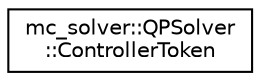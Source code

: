 digraph "Graphical Class Hierarchy"
{
 // INTERACTIVE_SVG=YES
  edge [fontname="Helvetica",fontsize="10",labelfontname="Helvetica",labelfontsize="10"];
  node [fontname="Helvetica",fontsize="10",shape=record];
  rankdir="LR";
  Node0 [label="mc_solver::QPSolver\l::ControllerToken",height=0.2,width=0.4,color="black", fillcolor="white", style="filled",URL="$structmc__solver_1_1QPSolver_1_1ControllerToken.html"];
}
